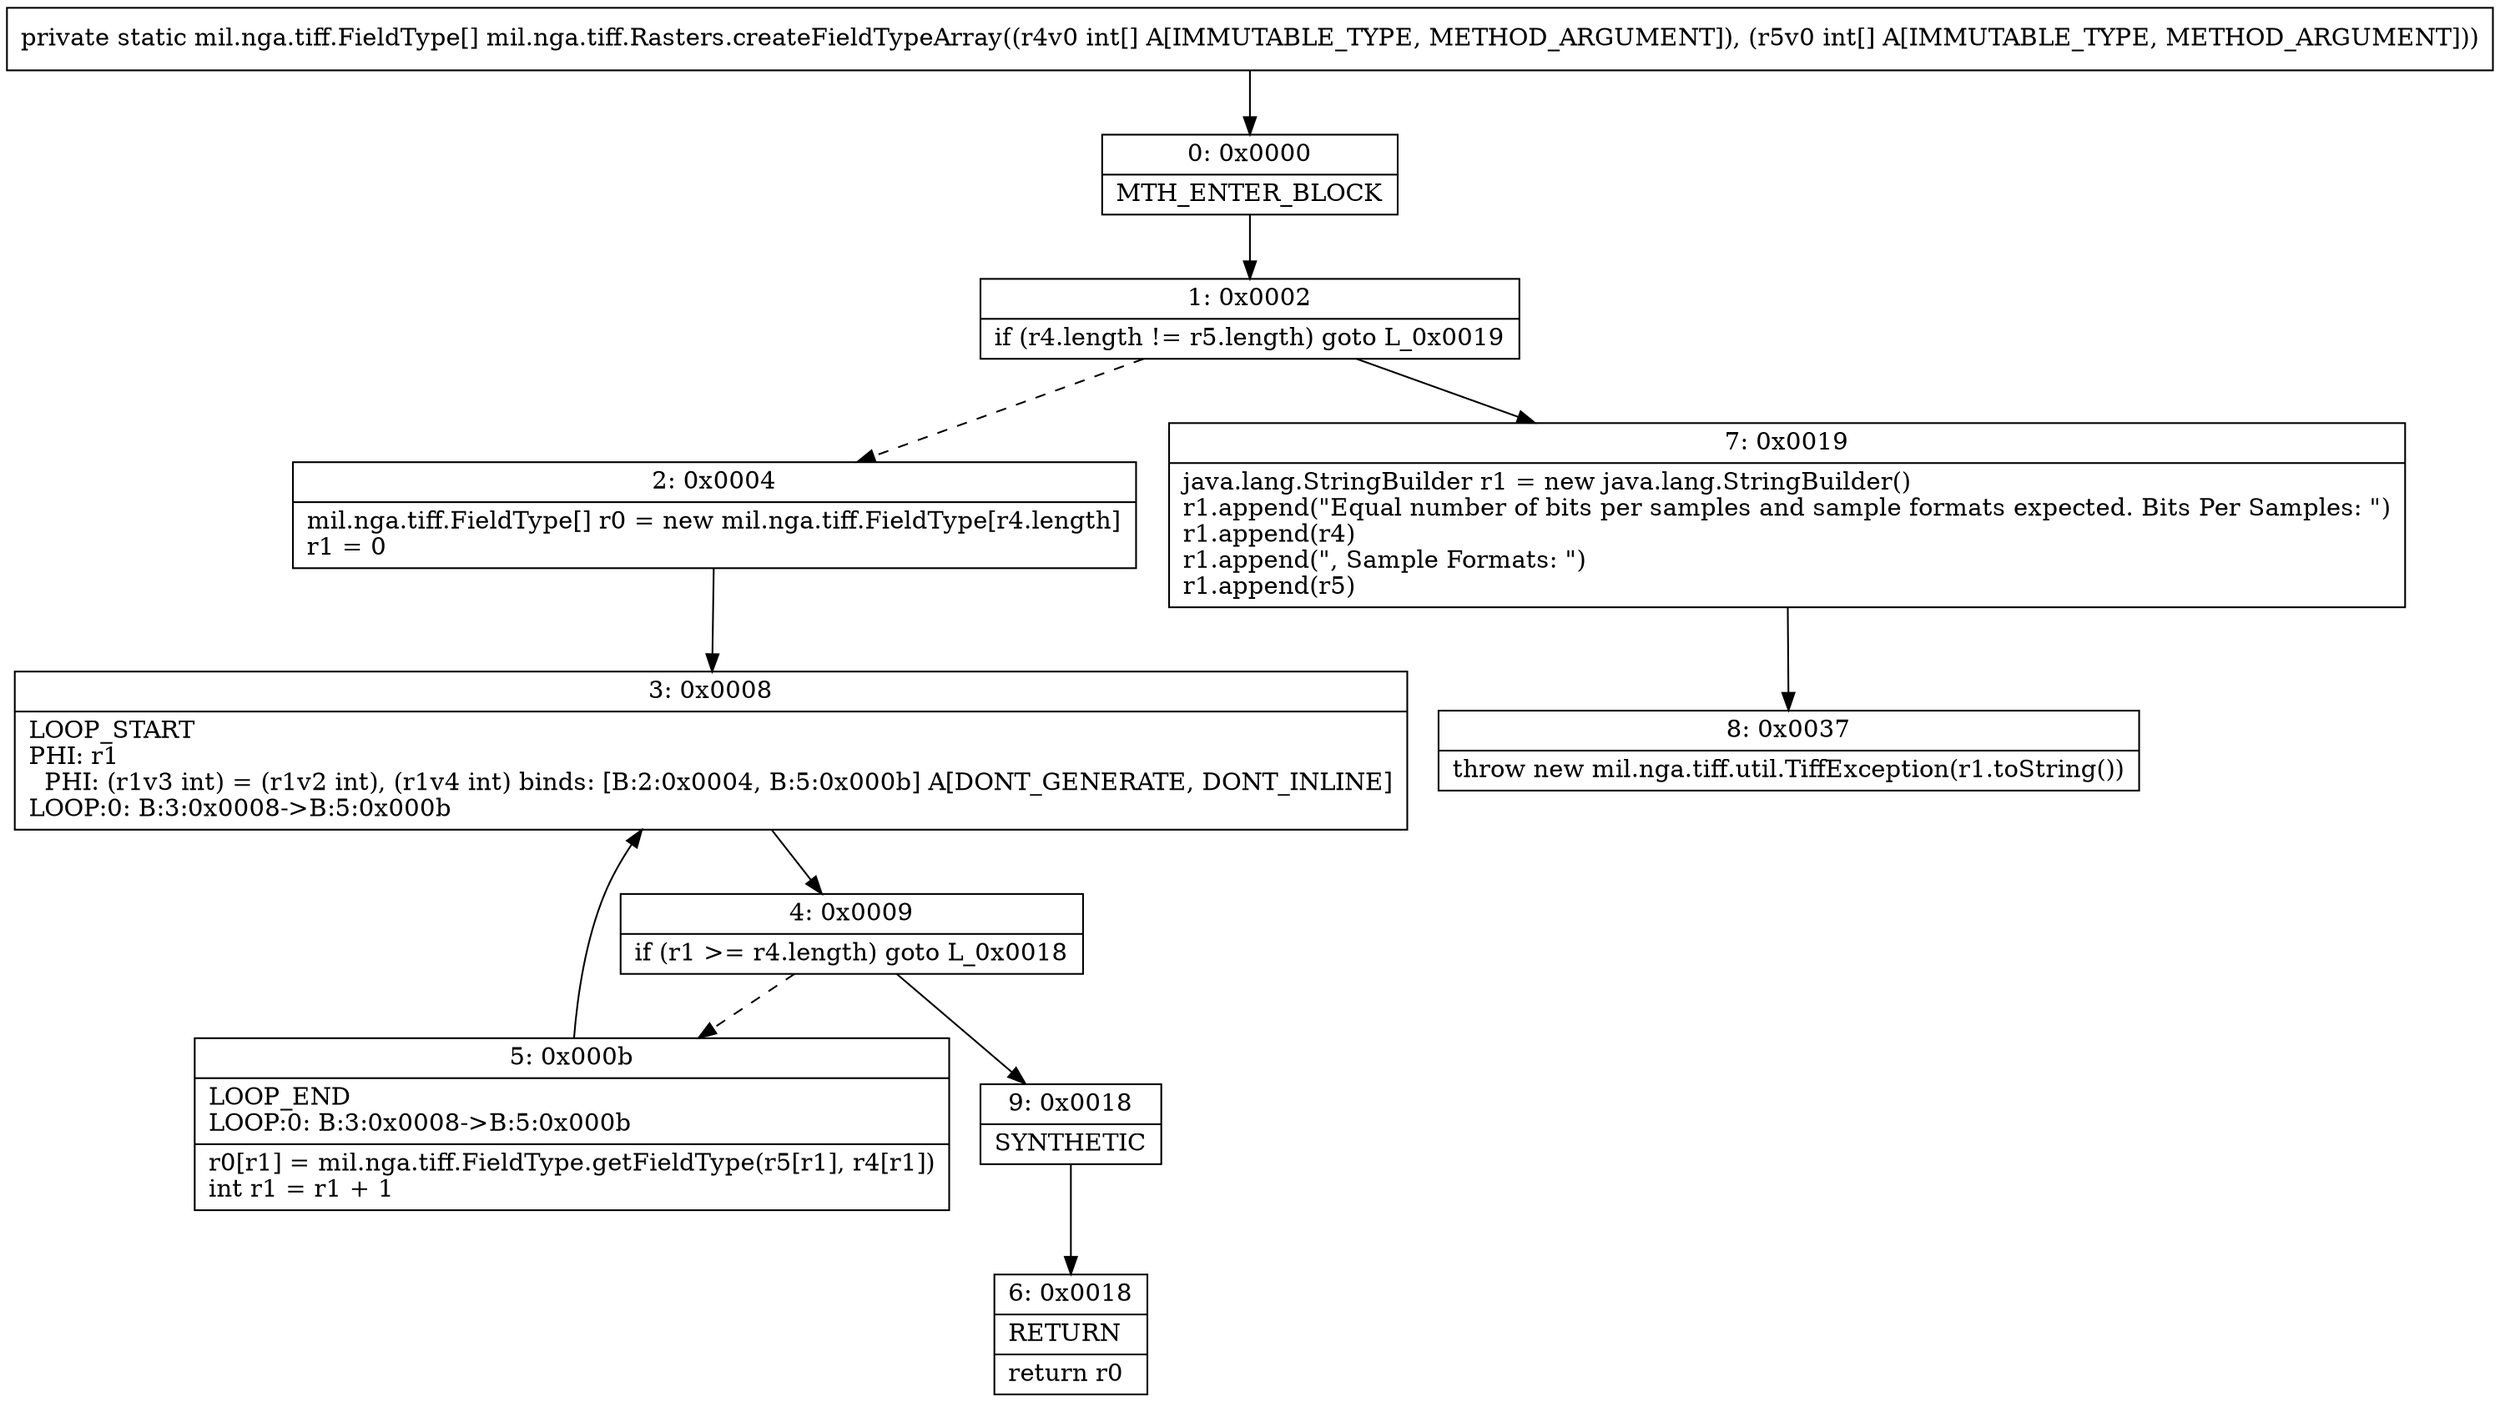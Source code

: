digraph "CFG formil.nga.tiff.Rasters.createFieldTypeArray([I[I)[Lmil\/nga\/tiff\/FieldType;" {
Node_0 [shape=record,label="{0\:\ 0x0000|MTH_ENTER_BLOCK\l}"];
Node_1 [shape=record,label="{1\:\ 0x0002|if (r4.length != r5.length) goto L_0x0019\l}"];
Node_2 [shape=record,label="{2\:\ 0x0004|mil.nga.tiff.FieldType[] r0 = new mil.nga.tiff.FieldType[r4.length]\lr1 = 0\l}"];
Node_3 [shape=record,label="{3\:\ 0x0008|LOOP_START\lPHI: r1 \l  PHI: (r1v3 int) = (r1v2 int), (r1v4 int) binds: [B:2:0x0004, B:5:0x000b] A[DONT_GENERATE, DONT_INLINE]\lLOOP:0: B:3:0x0008\-\>B:5:0x000b\l}"];
Node_4 [shape=record,label="{4\:\ 0x0009|if (r1 \>= r4.length) goto L_0x0018\l}"];
Node_5 [shape=record,label="{5\:\ 0x000b|LOOP_END\lLOOP:0: B:3:0x0008\-\>B:5:0x000b\l|r0[r1] = mil.nga.tiff.FieldType.getFieldType(r5[r1], r4[r1])\lint r1 = r1 + 1\l}"];
Node_6 [shape=record,label="{6\:\ 0x0018|RETURN\l|return r0\l}"];
Node_7 [shape=record,label="{7\:\ 0x0019|java.lang.StringBuilder r1 = new java.lang.StringBuilder()\lr1.append(\"Equal number of bits per samples and sample formats expected. Bits Per Samples: \")\lr1.append(r4)\lr1.append(\", Sample Formats: \")\lr1.append(r5)\l}"];
Node_8 [shape=record,label="{8\:\ 0x0037|throw new mil.nga.tiff.util.TiffException(r1.toString())\l}"];
Node_9 [shape=record,label="{9\:\ 0x0018|SYNTHETIC\l}"];
MethodNode[shape=record,label="{private static mil.nga.tiff.FieldType[] mil.nga.tiff.Rasters.createFieldTypeArray((r4v0 int[] A[IMMUTABLE_TYPE, METHOD_ARGUMENT]), (r5v0 int[] A[IMMUTABLE_TYPE, METHOD_ARGUMENT])) }"];
MethodNode -> Node_0;
Node_0 -> Node_1;
Node_1 -> Node_2[style=dashed];
Node_1 -> Node_7;
Node_2 -> Node_3;
Node_3 -> Node_4;
Node_4 -> Node_5[style=dashed];
Node_4 -> Node_9;
Node_5 -> Node_3;
Node_7 -> Node_8;
Node_9 -> Node_6;
}

